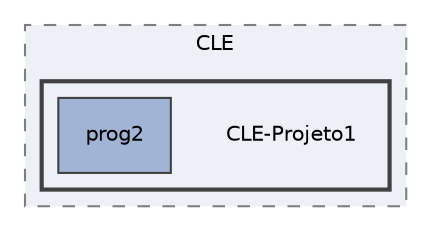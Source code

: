 digraph "/home/diogo/Universidade/Mestrado/1ºAno/2ºSemestre/CLE/CLE-Projeto1"
{
 // LATEX_PDF_SIZE
  edge [fontname="Helvetica",fontsize="10",labelfontname="Helvetica",labelfontsize="10"];
  node [fontname="Helvetica",fontsize="10",shape=record];
  compound=true
  subgraph clusterdir_38bf5798338ebc472dd397432acf3f58 {
    graph [ bgcolor="#edf0f7", pencolor="grey50", style="filled,dashed,", label="CLE", fontname="Helvetica", fontsize="10", URL="dir_38bf5798338ebc472dd397432acf3f58.html"]
  subgraph clusterdir_d6f737075e101470e63e55583663b33f {
    graph [ bgcolor="#edf0f7", pencolor="grey25", style="filled,bold,", label="", fontname="Helvetica", fontsize="10", URL="dir_d6f737075e101470e63e55583663b33f.html"]
    dir_d6f737075e101470e63e55583663b33f [shape=plaintext, label="CLE-Projeto1"];
  dir_a4e15288d0f7b6ea111b70acaed5522c [shape=box, label="prog2", style="filled,", fillcolor="#a2b4d6", color="grey25", URL="dir_a4e15288d0f7b6ea111b70acaed5522c.html"];
  }
  }
}
